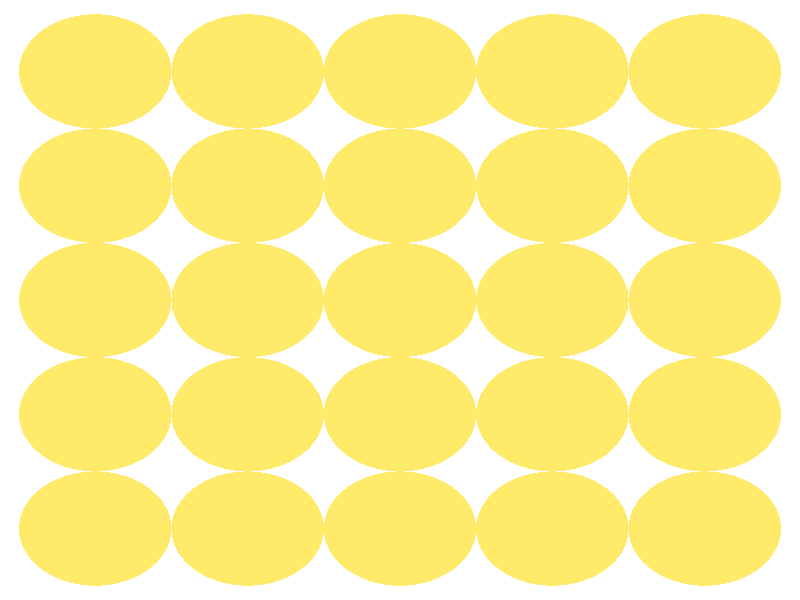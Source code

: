 #include "colors.inc"
#include "finish.inc"

global_settings {assumed_gamma 1 max_trace_level 6}
background {color White}
camera {orthographic
  right -10.71*x up 10.71*y
  direction 1.00*z
  location <0,0,50.00> look_at <0,0,0>}
light_source {<  2.00,   3.00,  40.00> color White
  area_light <0.70, 0, 0>, <0, 0.70, 0>, 3, 3
  adaptive 1 jitter}

#declare simple = finish {phong 0.7}
#declare pale = finish {ambient .5 diffuse .85 roughness .001 specular 0.200 }
#declare intermediate = finish {ambient 0.3 diffuse 0.6 specular 0.10 roughness 0.04 }
#declare vmd = finish {ambient .0 diffuse .65 phong 0.1 phong_size 40. specular 0.500 }
#declare jmol = finish {ambient .2 diffuse .6 specular 1 roughness .001 metallic}
#declare ase2 = finish {ambient 0.05 brilliance 3 diffuse 0.6 metallic specular 0.70 roughness 0.04 reflection 0.15}
#declare ase3 = finish {ambient .15 brilliance 2 diffuse .6 metallic specular 1. roughness .001 reflection .0}
#declare glass = finish {ambient .05 diffuse .3 specular 1. roughness .001}
#declare Rcell = 0.050;
#declare Rbond = 0.100;

#macro atom(LOC, R, COL, FIN)
  sphere{LOC, R texture{pigment{COL} finish{FIN}}}
#end
#macro constrain(LOC, R, COL, FIN)
union{torus{R, Rcell rotate 45*z texture{pigment{COL} finish{FIN}}}
      torus{R, Rcell rotate -45*z texture{pigment{COL} finish{FIN}}}
      translate LOC}
#end

atom(< -2.04,  -2.04,  -8.16>, 1.02, rgb <1.00, 0.82, 0.14>, ase3) // #0 
atom(< -2.04,  -4.08,  -6.12>, 1.02, rgb <1.00, 0.82, 0.14>, ase3) // #1 
atom(< -4.08,  -2.04,  -6.12>, 1.02, rgb <1.00, 0.82, 0.14>, ase3) // #2 
atom(< -4.08,  -4.08,  -4.08>, 1.02, rgb <1.00, 0.82, 0.14>, ase3) // #3 
atom(< -2.04,  -2.04,  -4.08>, 1.02, rgb <1.00, 0.82, 0.14>, ase3) // #4 
atom(< -2.04,  -4.08,  -2.04>, 1.02, rgb <1.00, 0.82, 0.14>, ase3) // #5 
atom(< -4.08,  -2.04,  -2.04>, 1.02, rgb <1.00, 0.82, 0.14>, ase3) // #6 
atom(< -2.04,  -2.04,   0.00>, 1.02, rgb <1.00, 0.82, 0.14>, ase3) // #7 
atom(< -4.08,   0.00,  -8.16>, 1.02, rgb <1.00, 0.82, 0.14>, ase3) // #8 
atom(< -2.04,   2.04,  -8.16>, 1.02, rgb <1.00, 0.82, 0.14>, ase3) // #9 
atom(< -2.04,   0.00,  -6.12>, 1.02, rgb <1.00, 0.82, 0.14>, ase3) // #10 
atom(< -4.08,   2.04,  -6.12>, 1.02, rgb <1.00, 0.82, 0.14>, ase3) // #11 
atom(< -4.08,   0.00,  -4.08>, 1.02, rgb <1.00, 0.82, 0.14>, ase3) // #12 
atom(< -2.04,   2.04,  -4.08>, 1.02, rgb <1.00, 0.82, 0.14>, ase3) // #13 
atom(< -2.04,   0.00,  -2.04>, 1.02, rgb <1.00, 0.82, 0.14>, ase3) // #14 
atom(< -4.08,   2.04,  -2.04>, 1.02, rgb <1.00, 0.82, 0.14>, ase3) // #15 
atom(< -4.08,   0.00,   0.00>, 1.02, rgb <1.00, 0.82, 0.14>, ase3) // #16 
atom(< -2.04,   2.04,   0.00>, 1.02, rgb <1.00, 0.82, 0.14>, ase3) // #17 
atom(< -2.04,   4.08,  -6.12>, 1.02, rgb <1.00, 0.82, 0.14>, ase3) // #18 
atom(< -4.08,   4.08,  -4.08>, 1.02, rgb <1.00, 0.82, 0.14>, ase3) // #19 
atom(< -2.04,   4.08,  -2.04>, 1.02, rgb <1.00, 0.82, 0.14>, ase3) // #20 
atom(<  0.00,  -4.08,  -8.16>, 1.02, rgb <1.00, 0.82, 0.14>, ase3) // #21 
atom(<  2.04,  -2.04,  -8.16>, 1.02, rgb <1.00, 0.82, 0.14>, ase3) // #22 
atom(<  2.04,  -4.08,  -6.12>, 1.02, rgb <1.00, 0.82, 0.14>, ase3) // #23 
atom(<  0.00,  -2.04,  -6.12>, 1.02, rgb <1.00, 0.82, 0.14>, ase3) // #24 
atom(<  0.00,  -4.08,  -4.08>, 1.02, rgb <1.00, 0.82, 0.14>, ase3) // #25 
atom(<  2.04,  -2.04,  -4.08>, 1.02, rgb <1.00, 0.82, 0.14>, ase3) // #26 
atom(<  2.04,  -4.08,  -2.04>, 1.02, rgb <1.00, 0.82, 0.14>, ase3) // #27 
atom(<  0.00,  -2.04,  -2.04>, 1.02, rgb <1.00, 0.82, 0.14>, ase3) // #28 
atom(<  0.00,  -4.08,   0.00>, 1.02, rgb <1.00, 0.82, 0.14>, ase3) // #29 
atom(<  2.04,  -2.04,   0.00>, 1.02, rgb <1.00, 0.82, 0.14>, ase3) // #30 
atom(<  0.00,   0.00,  -8.16>, 1.02, rgb <1.00, 0.82, 0.14>, ase3) // #31 
atom(<  2.04,   2.04,  -8.16>, 1.02, rgb <1.00, 0.82, 0.14>, ase3) // #32 
atom(<  2.04,   0.00,  -6.12>, 1.02, rgb <1.00, 0.82, 0.14>, ase3) // #33 
atom(<  0.00,   2.04,  -6.12>, 1.02, rgb <1.00, 0.82, 0.14>, ase3) // #34 
atom(<  0.00,   0.00,  -4.08>, 1.02, rgb <1.00, 0.82, 0.14>, ase3) // #35 
atom(<  2.04,   2.04,  -4.08>, 1.02, rgb <1.00, 0.82, 0.14>, ase3) // #36 
atom(<  2.04,   0.00,  -2.04>, 1.02, rgb <1.00, 0.82, 0.14>, ase3) // #37 
atom(<  0.00,   2.04,  -2.04>, 1.02, rgb <1.00, 0.82, 0.14>, ase3) // #38 
atom(<  0.00,   0.00,   0.00>, 1.02, rgb <1.00, 0.82, 0.14>, ase3) // #39 
atom(<  2.04,   2.04,   0.00>, 1.02, rgb <1.00, 0.82, 0.14>, ase3) // #40 
atom(<  0.00,   4.08,  -8.16>, 1.02, rgb <1.00, 0.82, 0.14>, ase3) // #41 
atom(<  2.04,   4.08,  -6.12>, 1.02, rgb <1.00, 0.82, 0.14>, ase3) // #42 
atom(<  0.00,   4.08,  -4.08>, 1.02, rgb <1.00, 0.82, 0.14>, ase3) // #43 
atom(<  2.04,   4.08,  -2.04>, 1.02, rgb <1.00, 0.82, 0.14>, ase3) // #44 
atom(<  0.00,   4.08,   0.00>, 1.02, rgb <1.00, 0.82, 0.14>, ase3) // #45 
atom(<  4.08,  -2.04,  -6.12>, 1.02, rgb <1.00, 0.82, 0.14>, ase3) // #46 
atom(<  4.08,  -4.08,  -4.08>, 1.02, rgb <1.00, 0.82, 0.14>, ase3) // #47 
atom(<  4.08,  -2.04,  -2.04>, 1.02, rgb <1.00, 0.82, 0.14>, ase3) // #48 
atom(<  4.08,   0.00,  -8.16>, 1.02, rgb <1.00, 0.82, 0.14>, ase3) // #49 
atom(<  4.08,   2.04,  -6.12>, 1.02, rgb <1.00, 0.82, 0.14>, ase3) // #50 
atom(<  4.08,   0.00,  -4.08>, 1.02, rgb <1.00, 0.82, 0.14>, ase3) // #51 
atom(<  4.08,   2.04,  -2.04>, 1.02, rgb <1.00, 0.82, 0.14>, ase3) // #52 
atom(<  4.08,   0.00,   0.00>, 1.02, rgb <1.00, 0.82, 0.14>, ase3) // #53 
atom(<  4.08,   4.08,  -4.08>, 1.02, rgb <1.00, 0.82, 0.14>, ase3) // #54 
